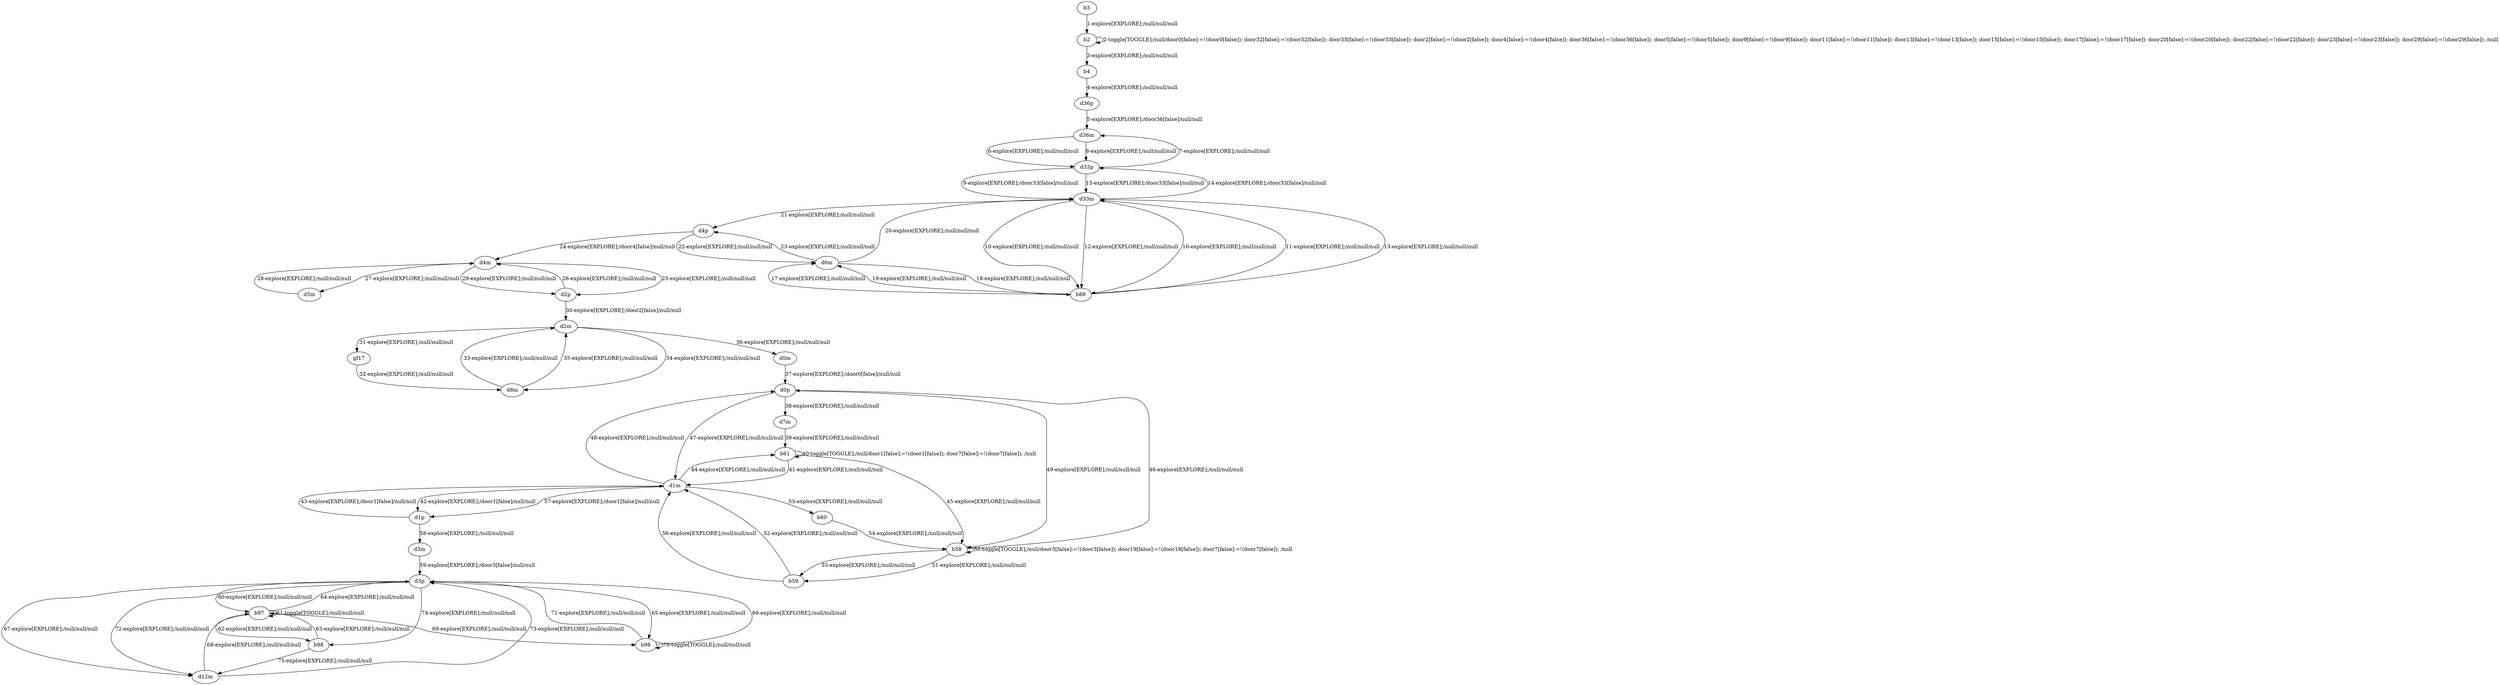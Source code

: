 # Total number of goals covered by this test: 2
# d3p --> b98
# b98 --> d12m

digraph g {
"b3" -> "b2" [label = "1-explore[EXPLORE];/null/null/null"];
"b2" -> "b2" [label = "2-toggle[TOGGLE];/null/door0[false]:=!(door0[false]); door32[false]:=!(door32[false]); door33[false]:=!(door33[false]); door2[false]:=!(door2[false]); door4[false]:=!(door4[false]); door36[false]:=!(door36[false]); door5[false]:=!(door5[false]); door9[false]:=!(door9[false]); door11[false]:=!(door11[false]); door13[false]:=!(door13[false]); door15[false]:=!(door15[false]); door17[false]:=!(door17[false]); door20[false]:=!(door20[false]); door22[false]:=!(door22[false]); door23[false]:=!(door23[false]); door29[false]:=!(door29[false]); /null"];
"b2" -> "b4" [label = "3-explore[EXPLORE];/null/null/null"];
"b4" -> "d36p" [label = "4-explore[EXPLORE];/null/null/null"];
"d36p" -> "d36m" [label = "5-explore[EXPLORE];/door36[false]/null/null"];
"d36m" -> "d33p" [label = "6-explore[EXPLORE];/null/null/null"];
"d33p" -> "d36m" [label = "7-explore[EXPLORE];/null/null/null"];
"d36m" -> "d33p" [label = "8-explore[EXPLORE];/null/null/null"];
"d33p" -> "d33m" [label = "9-explore[EXPLORE];/door33[false]/null/null"];
"d33m" -> "b88" [label = "10-explore[EXPLORE];/null/null/null"];
"b88" -> "d33m" [label = "11-explore[EXPLORE];/null/null/null"];
"d33m" -> "b88" [label = "12-explore[EXPLORE];/null/null/null"];
"b88" -> "d33m" [label = "13-explore[EXPLORE];/null/null/null"];
"d33m" -> "d33p" [label = "14-explore[EXPLORE];/door33[false]/null/null"];
"d33p" -> "d33m" [label = "15-explore[EXPLORE];/door33[false]/null/null"];
"d33m" -> "b88" [label = "16-explore[EXPLORE];/null/null/null"];
"b88" -> "d6m" [label = "17-explore[EXPLORE];/null/null/null"];
"d6m" -> "b88" [label = "18-explore[EXPLORE];/null/null/null"];
"b88" -> "d6m" [label = "19-explore[EXPLORE];/null/null/null"];
"d6m" -> "d33m" [label = "20-explore[EXPLORE];/null/null/null"];
"d33m" -> "d4p" [label = "21-explore[EXPLORE];/null/null/null"];
"d4p" -> "d6m" [label = "22-explore[EXPLORE];/null/null/null"];
"d6m" -> "d4p" [label = "23-explore[EXPLORE];/null/null/null"];
"d4p" -> "d4m" [label = "24-explore[EXPLORE];/door4[false]/null/null"];
"d4m" -> "d2p" [label = "25-explore[EXPLORE];/null/null/null"];
"d2p" -> "d4m" [label = "26-explore[EXPLORE];/null/null/null"];
"d4m" -> "d5m" [label = "27-explore[EXPLORE];/null/null/null"];
"d5m" -> "d4m" [label = "28-explore[EXPLORE];/null/null/null"];
"d4m" -> "d2p" [label = "29-explore[EXPLORE];/null/null/null"];
"d2p" -> "d2m" [label = "30-explore[EXPLORE];/door2[false]/null/null"];
"d2m" -> "gf17" [label = "31-explore[EXPLORE];/null/null/null"];
"gf17" -> "d8m" [label = "32-explore[EXPLORE];/null/null/null"];
"d8m" -> "d2m" [label = "33-explore[EXPLORE];/null/null/null"];
"d2m" -> "d8m" [label = "34-explore[EXPLORE];/null/null/null"];
"d8m" -> "d2m" [label = "35-explore[EXPLORE];/null/null/null"];
"d2m" -> "d0m" [label = "36-explore[EXPLORE];/null/null/null"];
"d0m" -> "d0p" [label = "37-explore[EXPLORE];/door0[false]/null/null"];
"d0p" -> "d7m" [label = "38-explore[EXPLORE];/null/null/null"];
"d7m" -> "b61" [label = "39-explore[EXPLORE];/null/null/null"];
"b61" -> "b61" [label = "40-toggle[TOGGLE];/null/door1[false]:=!(door1[false]); door7[false]:=!(door7[false]); /null"];
"b61" -> "d1m" [label = "41-explore[EXPLORE];/null/null/null"];
"d1m" -> "d1p" [label = "42-explore[EXPLORE];/door1[false]/null/null"];
"d1p" -> "d1m" [label = "43-explore[EXPLORE];/door1[false]/null/null"];
"d1m" -> "b61" [label = "44-explore[EXPLORE];/null/null/null"];
"b61" -> "b58" [label = "45-explore[EXPLORE];/null/null/null"];
"b58" -> "d0p" [label = "46-explore[EXPLORE];/null/null/null"];
"d0p" -> "d1m" [label = "47-explore[EXPLORE];/null/null/null"];
"d1m" -> "d0p" [label = "48-explore[EXPLORE];/null/null/null"];
"d0p" -> "b58" [label = "49-explore[EXPLORE];/null/null/null"];
"b58" -> "b58" [label = "50-toggle[TOGGLE];/null/door3[false]:=!(door3[false]); door19[false]:=!(door19[false]); door7[false]:=!(door7[false]); /null"];
"b58" -> "b59" [label = "51-explore[EXPLORE];/null/null/null"];
"b59" -> "d1m" [label = "52-explore[EXPLORE];/null/null/null"];
"d1m" -> "b60" [label = "53-explore[EXPLORE];/null/null/null"];
"b60" -> "b58" [label = "54-explore[EXPLORE];/null/null/null"];
"b58" -> "b59" [label = "55-explore[EXPLORE];/null/null/null"];
"b59" -> "d1m" [label = "56-explore[EXPLORE];/null/null/null"];
"d1m" -> "d1p" [label = "57-explore[EXPLORE];/door1[false]/null/null"];
"d1p" -> "d3m" [label = "58-explore[EXPLORE];/null/null/null"];
"d3m" -> "d3p" [label = "59-explore[EXPLORE];/door3[false]/null/null"];
"d3p" -> "b97" [label = "60-explore[EXPLORE];/null/null/null"];
"b97" -> "b97" [label = "61-toggle[TOGGLE];/null/null/null"];
"b97" -> "b98" [label = "62-explore[EXPLORE];/null/null/null"];
"b98" -> "b97" [label = "63-explore[EXPLORE];/null/null/null"];
"b97" -> "d3p" [label = "64-explore[EXPLORE];/null/null/null"];
"d3p" -> "b96" [label = "65-explore[EXPLORE];/null/null/null"];
"b96" -> "d3p" [label = "66-explore[EXPLORE];/null/null/null"];
"d3p" -> "d12m" [label = "67-explore[EXPLORE];/null/null/null"];
"d12m" -> "b97" [label = "68-explore[EXPLORE];/null/null/null"];
"b97" -> "b96" [label = "69-explore[EXPLORE];/null/null/null"];
"b96" -> "b96" [label = "70-toggle[TOGGLE];/null/null/null"];
"b96" -> "d3p" [label = "71-explore[EXPLORE];/null/null/null"];
"d3p" -> "d12m" [label = "72-explore[EXPLORE];/null/null/null"];
"d12m" -> "d3p" [label = "73-explore[EXPLORE];/null/null/null"];
"d3p" -> "b98" [label = "74-explore[EXPLORE];/null/null/null"];
"b98" -> "d12m" [label = "75-explore[EXPLORE];/null/null/null"];
}